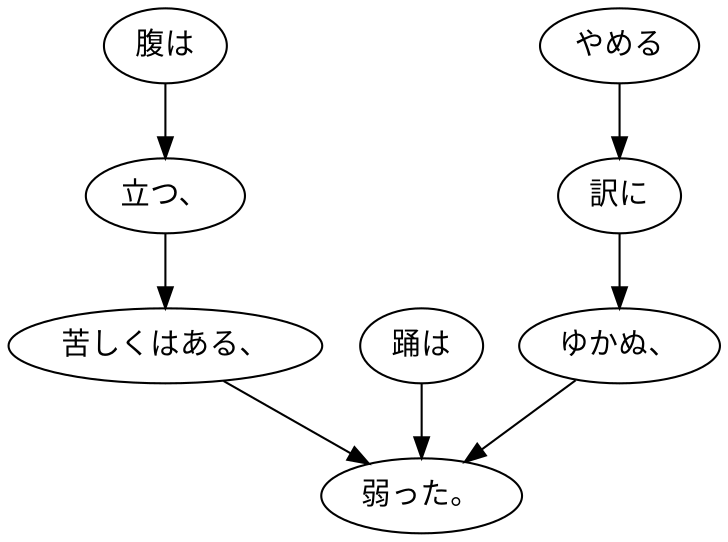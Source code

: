 digraph graph635 {
	node0 [label="腹は"];
	node1 [label="立つ、"];
	node2 [label="苦しくはある、"];
	node3 [label="踊は"];
	node4 [label="やめる"];
	node5 [label="訳に"];
	node6 [label="ゆかぬ、"];
	node7 [label="弱った。"];
	node0 -> node1;
	node1 -> node2;
	node2 -> node7;
	node3 -> node7;
	node4 -> node5;
	node5 -> node6;
	node6 -> node7;
}
